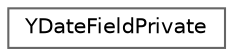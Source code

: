 digraph "Graphical Class Hierarchy"
{
 // LATEX_PDF_SIZE
  bgcolor="transparent";
  edge [fontname=Helvetica,fontsize=10,labelfontname=Helvetica,labelfontsize=10];
  node [fontname=Helvetica,fontsize=10,shape=box,height=0.2,width=0.4];
  rankdir="LR";
  Node0 [id="Node000000",label="YDateFieldPrivate",height=0.2,width=0.4,color="grey40", fillcolor="white", style="filled",URL="$structYDateFieldPrivate.html",tooltip=" "];
}
